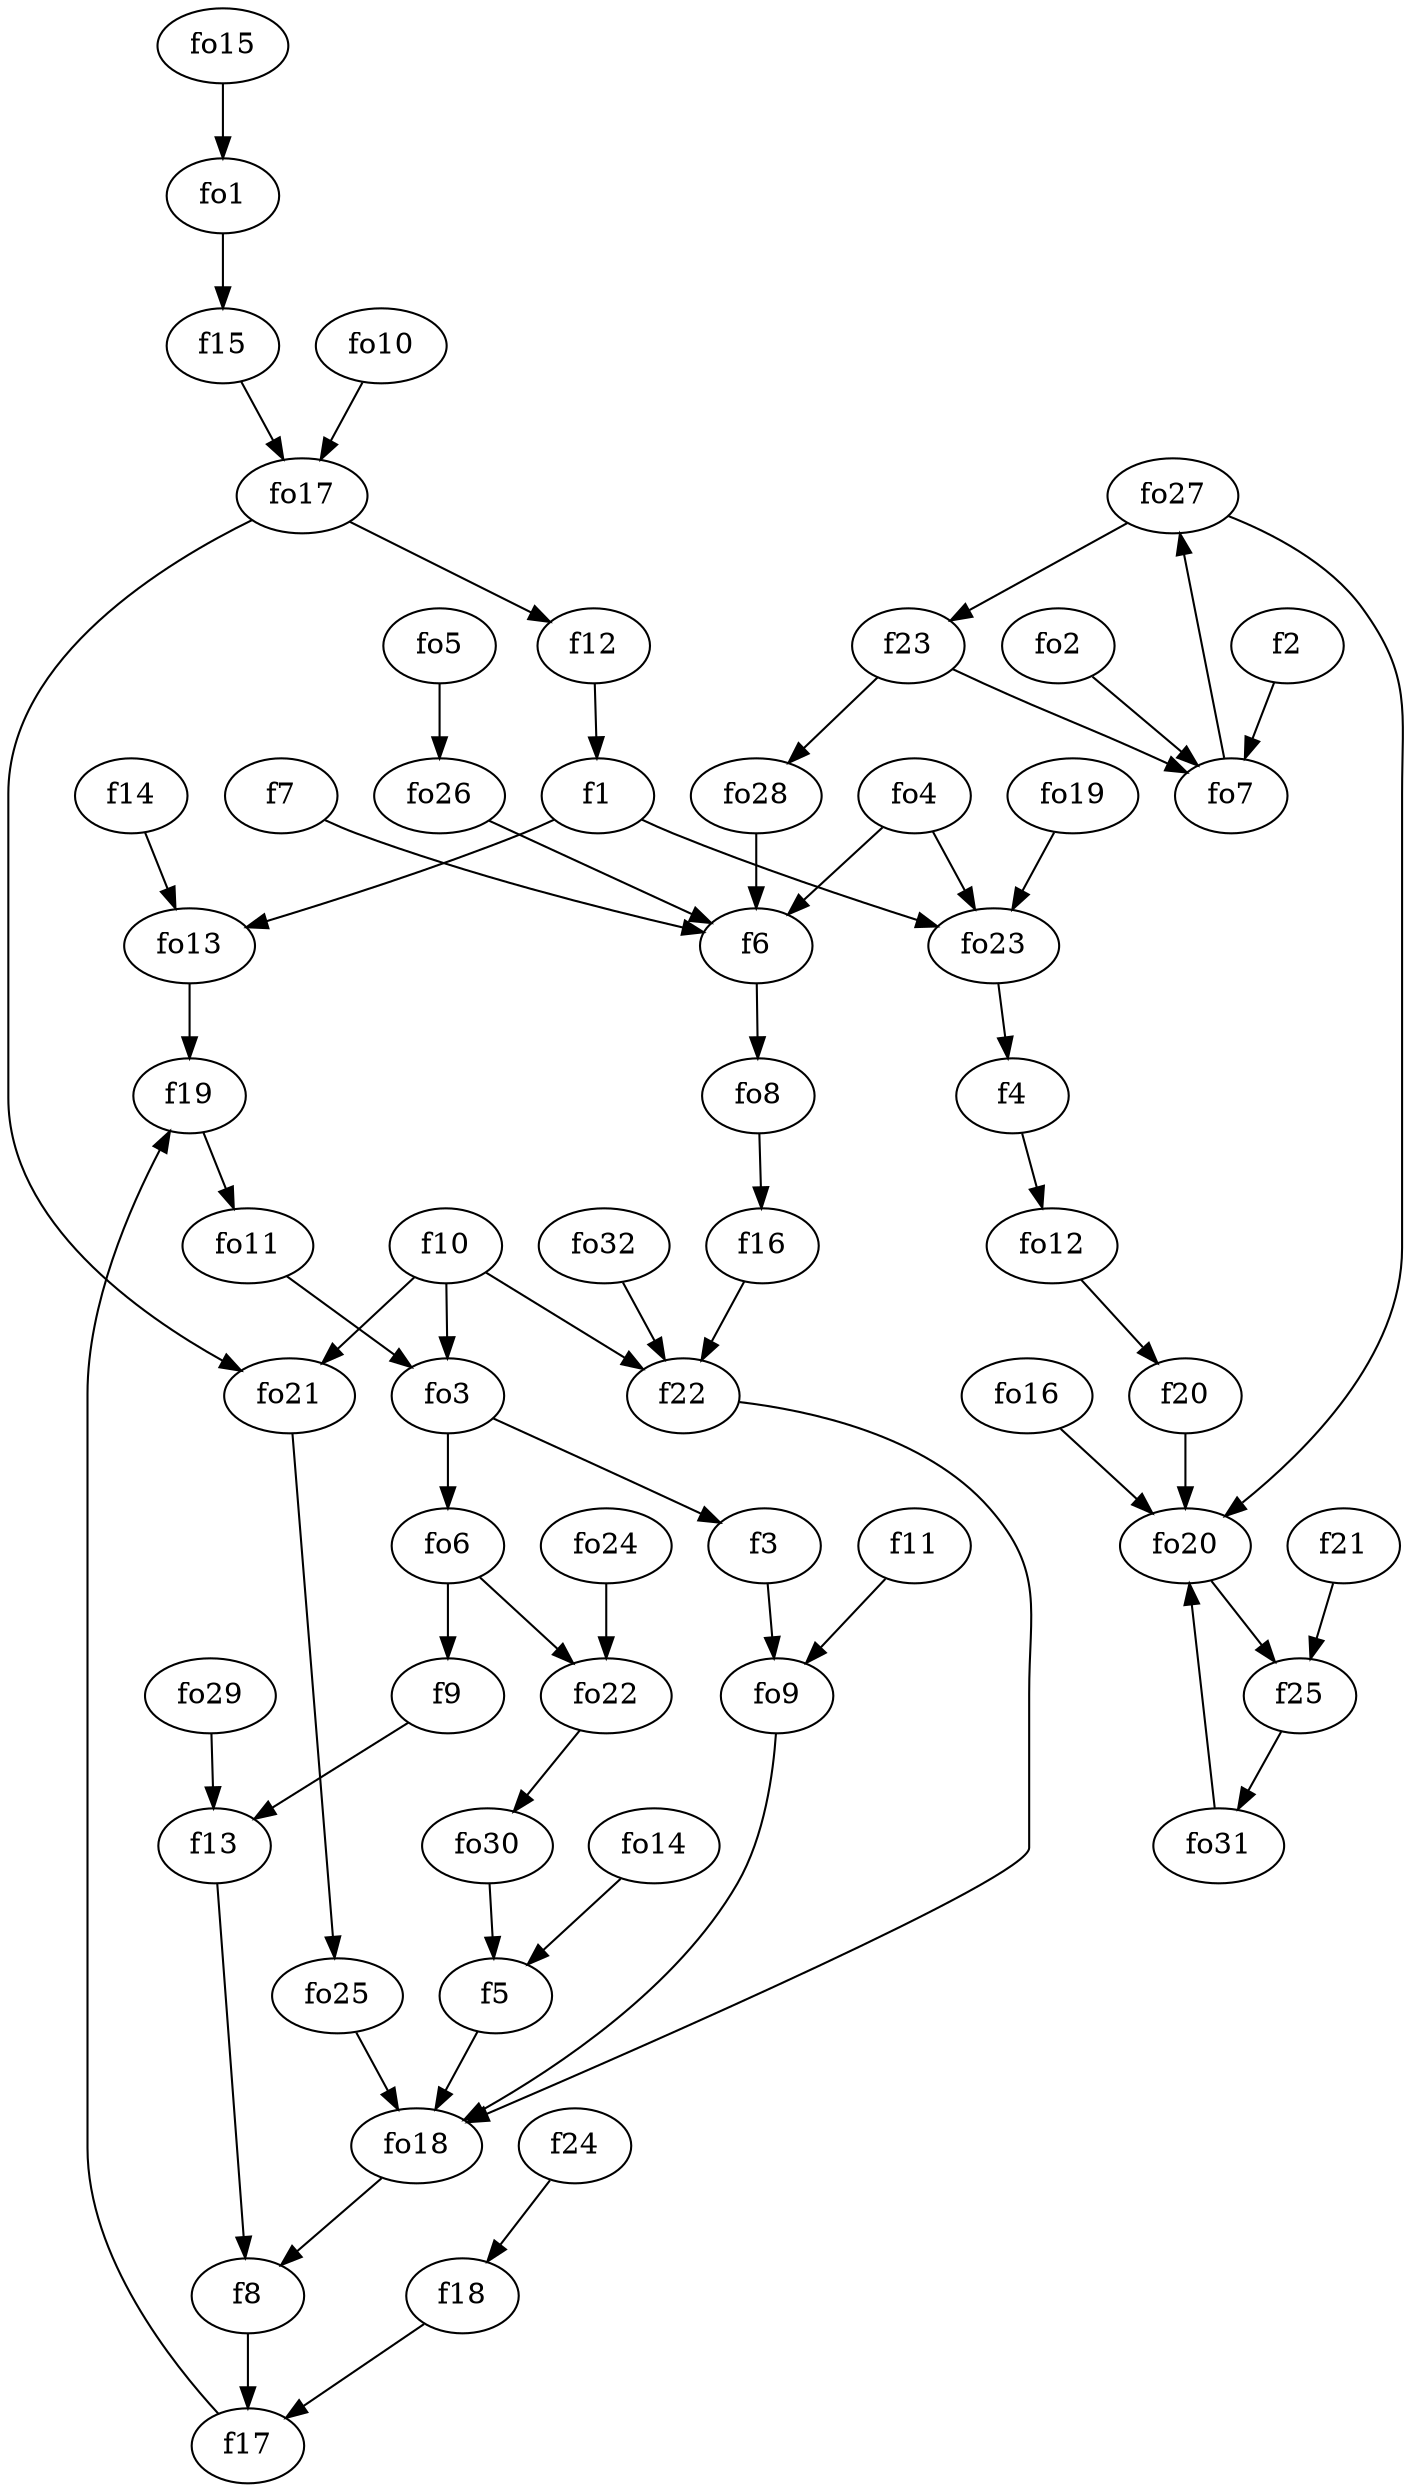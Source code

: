 strict digraph  {
f1;
f2;
f3;
f4;
f5;
f6;
f7;
f8;
f9;
f10;
f11;
f12;
f13;
f14;
f15;
f16;
f17;
f18;
f19;
f20;
f21;
f22;
f23;
f24;
f25;
fo1;
fo2;
fo3;
fo4;
fo5;
fo6;
fo7;
fo8;
fo9;
fo10;
fo11;
fo12;
fo13;
fo14;
fo15;
fo16;
fo17;
fo18;
fo19;
fo20;
fo21;
fo22;
fo23;
fo24;
fo25;
fo26;
fo27;
fo28;
fo29;
fo30;
fo31;
fo32;
f1 -> fo23  [weight=2];
f1 -> fo13  [weight=2];
f2 -> fo7  [weight=2];
f3 -> fo9  [weight=2];
f4 -> fo12  [weight=2];
f5 -> fo18  [weight=2];
f6 -> fo8  [weight=2];
f7 -> f6  [weight=2];
f8 -> f17  [weight=2];
f9 -> f13  [weight=2];
f10 -> f22  [weight=2];
f10 -> fo21  [weight=2];
f10 -> fo3  [weight=2];
f11 -> fo9  [weight=2];
f12 -> f1  [weight=2];
f13 -> f8  [weight=2];
f14 -> fo13  [weight=2];
f15 -> fo17  [weight=2];
f16 -> f22  [weight=2];
f17 -> f19  [weight=2];
f18 -> f17  [weight=2];
f19 -> fo11  [weight=2];
f20 -> fo20  [weight=2];
f21 -> f25  [weight=2];
f22 -> fo18  [weight=2];
f23 -> fo7  [weight=2];
f23 -> fo28  [weight=2];
f24 -> f18  [weight=2];
f25 -> fo31  [weight=2];
fo1 -> f15  [weight=2];
fo2 -> fo7  [weight=2];
fo3 -> fo6  [weight=2];
fo3 -> f3  [weight=2];
fo4 -> fo23  [weight=2];
fo4 -> f6  [weight=2];
fo5 -> fo26  [weight=2];
fo6 -> f9  [weight=2];
fo6 -> fo22  [weight=2];
fo7 -> fo27  [weight=2];
fo8 -> f16  [weight=2];
fo9 -> fo18  [weight=2];
fo10 -> fo17  [weight=2];
fo11 -> fo3  [weight=2];
fo12 -> f20  [weight=2];
fo13 -> f19  [weight=2];
fo14 -> f5  [weight=2];
fo15 -> fo1  [weight=2];
fo16 -> fo20  [weight=2];
fo17 -> f12  [weight=2];
fo17 -> fo21  [weight=2];
fo18 -> f8  [weight=2];
fo19 -> fo23  [weight=2];
fo20 -> f25  [weight=2];
fo21 -> fo25  [weight=2];
fo22 -> fo30  [weight=2];
fo23 -> f4  [weight=2];
fo24 -> fo22  [weight=2];
fo25 -> fo18  [weight=2];
fo26 -> f6  [weight=2];
fo27 -> fo20  [weight=2];
fo27 -> f23  [weight=2];
fo28 -> f6  [weight=2];
fo29 -> f13  [weight=2];
fo30 -> f5  [weight=2];
fo31 -> fo20  [weight=2];
fo32 -> f22  [weight=2];
}
